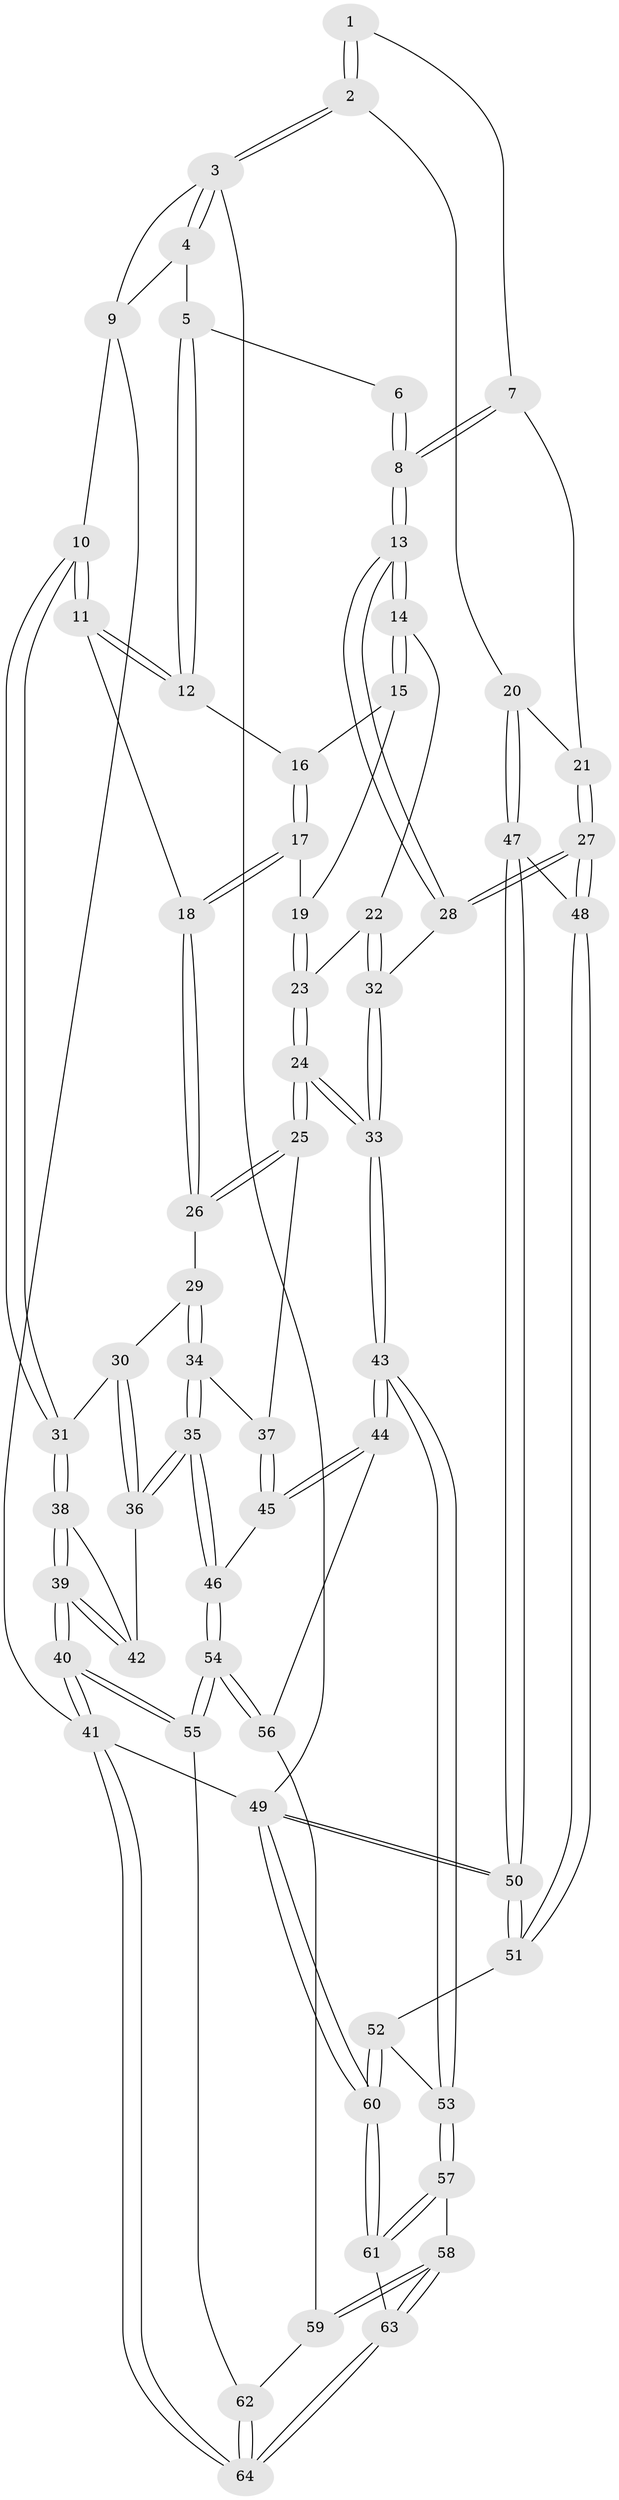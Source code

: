 // Generated by graph-tools (version 1.1) at 2025/59/03/09/25 04:59:58]
// undirected, 64 vertices, 157 edges
graph export_dot {
graph [start="1"]
  node [color=gray90,style=filled];
  1 [pos="+0.9775335908236346+0.04557740626083105"];
  2 [pos="+1+0"];
  3 [pos="+1+0"];
  4 [pos="+0.69473572076427+0"];
  5 [pos="+0.5868211574617497+0.13313116339915165"];
  6 [pos="+0.7728943632480738+0.143991157182477"];
  7 [pos="+0.7639318132535062+0.32850844996261025"];
  8 [pos="+0.7316629137261457+0.33735188054606957"];
  9 [pos="+0+0"];
  10 [pos="+0+0"];
  11 [pos="+0.020451462866634542+0"];
  12 [pos="+0.5522309629795477+0.1831346357026182"];
  13 [pos="+0.7048441796977475+0.3505271065045127"];
  14 [pos="+0.6791182215010265+0.33612672686809697"];
  15 [pos="+0.5890876710191048+0.2623179441401812"];
  16 [pos="+0.5628413516112907+0.23533235752101478"];
  17 [pos="+0.41115520879059714+0.36360291455493093"];
  18 [pos="+0.3954540931542185+0.37242985496696784"];
  19 [pos="+0.5181793730057207+0.4356329978300881"];
  20 [pos="+1+0.36475324458629704"];
  21 [pos="+0.9551639317405577+0.36351600228022896"];
  22 [pos="+0.5421902291726026+0.4593359773754992"];
  23 [pos="+0.5276638846743759+0.4627418967186892"];
  24 [pos="+0.4729858001577482+0.5377689577506745"];
  25 [pos="+0.3922928604547302+0.4838093619407652"];
  26 [pos="+0.3745532396789607+0.42319334427399924"];
  27 [pos="+0.7414203211035229+0.5512392797542873"];
  28 [pos="+0.7243504074702201+0.5017578126186759"];
  29 [pos="+0.2779624961108257+0.42695043951955725"];
  30 [pos="+0.15900625781558428+0.3893674570499144"];
  31 [pos="+0+0"];
  32 [pos="+0.5961546798273742+0.49234806606195347"];
  33 [pos="+0.48313421956408636+0.5563081254390209"];
  34 [pos="+0.2534730757376083+0.5459136251246158"];
  35 [pos="+0.18721815056002356+0.5934908492117541"];
  36 [pos="+0.1747819675059666+0.5803913034994989"];
  37 [pos="+0.3542837959971511+0.5256284280440101"];
  38 [pos="+0+0.29297330545971273"];
  39 [pos="+0+0.5668731036588905"];
  40 [pos="+0+1"];
  41 [pos="+0+1"];
  42 [pos="+0.17239568542040298+0.5801302072944016"];
  43 [pos="+0.5444407814932132+0.7275511560926458"];
  44 [pos="+0.36654083458971676+0.7101663240188569"];
  45 [pos="+0.3318893251953456+0.6790702462413898"];
  46 [pos="+0.19920247497539778+0.635100056421978"];
  47 [pos="+1+0.5675204176738279"];
  48 [pos="+0.7536791765774676+0.6097027403746064"];
  49 [pos="+1+1"];
  50 [pos="+1+1"];
  51 [pos="+0.7014409119292624+0.6954883906608229"];
  52 [pos="+0.6012364740539123+0.7358583956276368"];
  53 [pos="+0.5649137737969608+0.7415324554408321"];
  54 [pos="+0.06654405659402679+0.8519325603693251"];
  55 [pos="+0.004382806276320993+0.9006003959836976"];
  56 [pos="+0.28813653002165507+0.8124824702500342"];
  57 [pos="+0.5408531005442327+0.800410097283875"];
  58 [pos="+0.4613898672011011+0.9070182511727075"];
  59 [pos="+0.34365101394359393+0.900592106858719"];
  60 [pos="+0.8619817953902906+1"];
  61 [pos="+0.7158965732610759+1"];
  62 [pos="+0.34302313216013436+0.9012421006361296"];
  63 [pos="+0.4461890868929541+1"];
  64 [pos="+0.0443820005648+1"];
  1 -- 2;
  1 -- 2;
  1 -- 7;
  2 -- 3;
  2 -- 3;
  2 -- 20;
  3 -- 4;
  3 -- 4;
  3 -- 9;
  3 -- 49;
  4 -- 5;
  4 -- 9;
  5 -- 6;
  5 -- 12;
  5 -- 12;
  6 -- 8;
  6 -- 8;
  7 -- 8;
  7 -- 8;
  7 -- 21;
  8 -- 13;
  8 -- 13;
  9 -- 10;
  9 -- 41;
  10 -- 11;
  10 -- 11;
  10 -- 31;
  10 -- 31;
  11 -- 12;
  11 -- 12;
  11 -- 18;
  12 -- 16;
  13 -- 14;
  13 -- 14;
  13 -- 28;
  13 -- 28;
  14 -- 15;
  14 -- 15;
  14 -- 22;
  15 -- 16;
  15 -- 19;
  16 -- 17;
  16 -- 17;
  17 -- 18;
  17 -- 18;
  17 -- 19;
  18 -- 26;
  18 -- 26;
  19 -- 23;
  19 -- 23;
  20 -- 21;
  20 -- 47;
  20 -- 47;
  21 -- 27;
  21 -- 27;
  22 -- 23;
  22 -- 32;
  22 -- 32;
  23 -- 24;
  23 -- 24;
  24 -- 25;
  24 -- 25;
  24 -- 33;
  24 -- 33;
  25 -- 26;
  25 -- 26;
  25 -- 37;
  26 -- 29;
  27 -- 28;
  27 -- 28;
  27 -- 48;
  27 -- 48;
  28 -- 32;
  29 -- 30;
  29 -- 34;
  29 -- 34;
  30 -- 31;
  30 -- 36;
  30 -- 36;
  31 -- 38;
  31 -- 38;
  32 -- 33;
  32 -- 33;
  33 -- 43;
  33 -- 43;
  34 -- 35;
  34 -- 35;
  34 -- 37;
  35 -- 36;
  35 -- 36;
  35 -- 46;
  35 -- 46;
  36 -- 42;
  37 -- 45;
  37 -- 45;
  38 -- 39;
  38 -- 39;
  38 -- 42;
  39 -- 40;
  39 -- 40;
  39 -- 42;
  39 -- 42;
  40 -- 41;
  40 -- 41;
  40 -- 55;
  40 -- 55;
  41 -- 64;
  41 -- 64;
  41 -- 49;
  43 -- 44;
  43 -- 44;
  43 -- 53;
  43 -- 53;
  44 -- 45;
  44 -- 45;
  44 -- 56;
  45 -- 46;
  46 -- 54;
  46 -- 54;
  47 -- 48;
  47 -- 50;
  47 -- 50;
  48 -- 51;
  48 -- 51;
  49 -- 50;
  49 -- 50;
  49 -- 60;
  49 -- 60;
  50 -- 51;
  50 -- 51;
  51 -- 52;
  52 -- 53;
  52 -- 60;
  52 -- 60;
  53 -- 57;
  53 -- 57;
  54 -- 55;
  54 -- 55;
  54 -- 56;
  54 -- 56;
  55 -- 62;
  56 -- 59;
  57 -- 58;
  57 -- 61;
  57 -- 61;
  58 -- 59;
  58 -- 59;
  58 -- 63;
  58 -- 63;
  59 -- 62;
  60 -- 61;
  60 -- 61;
  61 -- 63;
  62 -- 64;
  62 -- 64;
  63 -- 64;
  63 -- 64;
}
